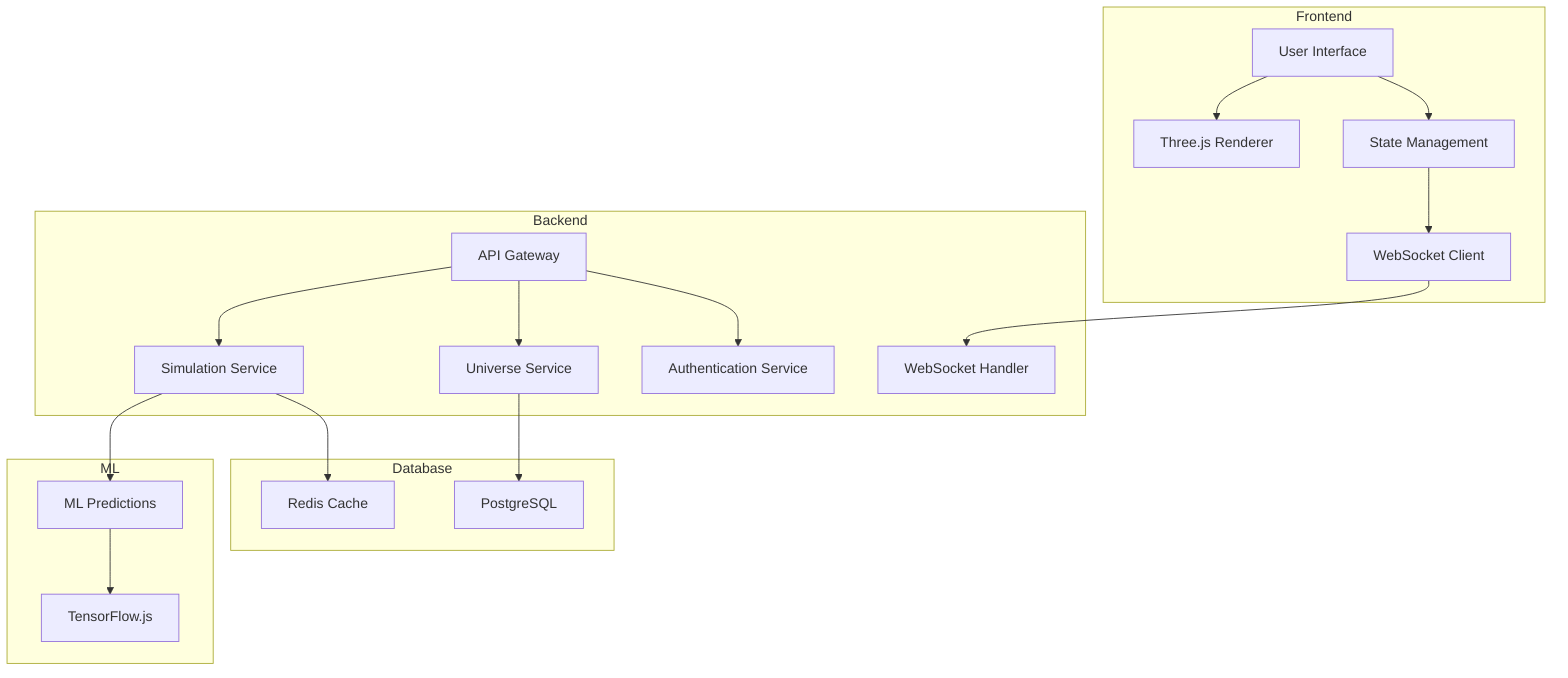 graph TB
    subgraph Frontend
        UI[User Interface]
        THR[Three.js Renderer]
        SM[State Management]
        WS[WebSocket Client]
    end

    subgraph Backend
        API[API Gateway]
        SS[Simulation Service]
        US[Universe Service]
        AS[Authentication Service]
        WH[WebSocket Handler]
    end

    subgraph Database
        PG[PostgreSQL]
        RD[Redis Cache]
    end

    subgraph ML
        TF[TensorFlow.js]
        MP[ML Predictions]
    end

    UI --> THR
    UI --> SM
    SM --> WS
    WS --> WH
    API --> SS
    API --> US
    API --> AS
    SS --> MP
    US --> PG
    SS --> RD
    MP --> TF